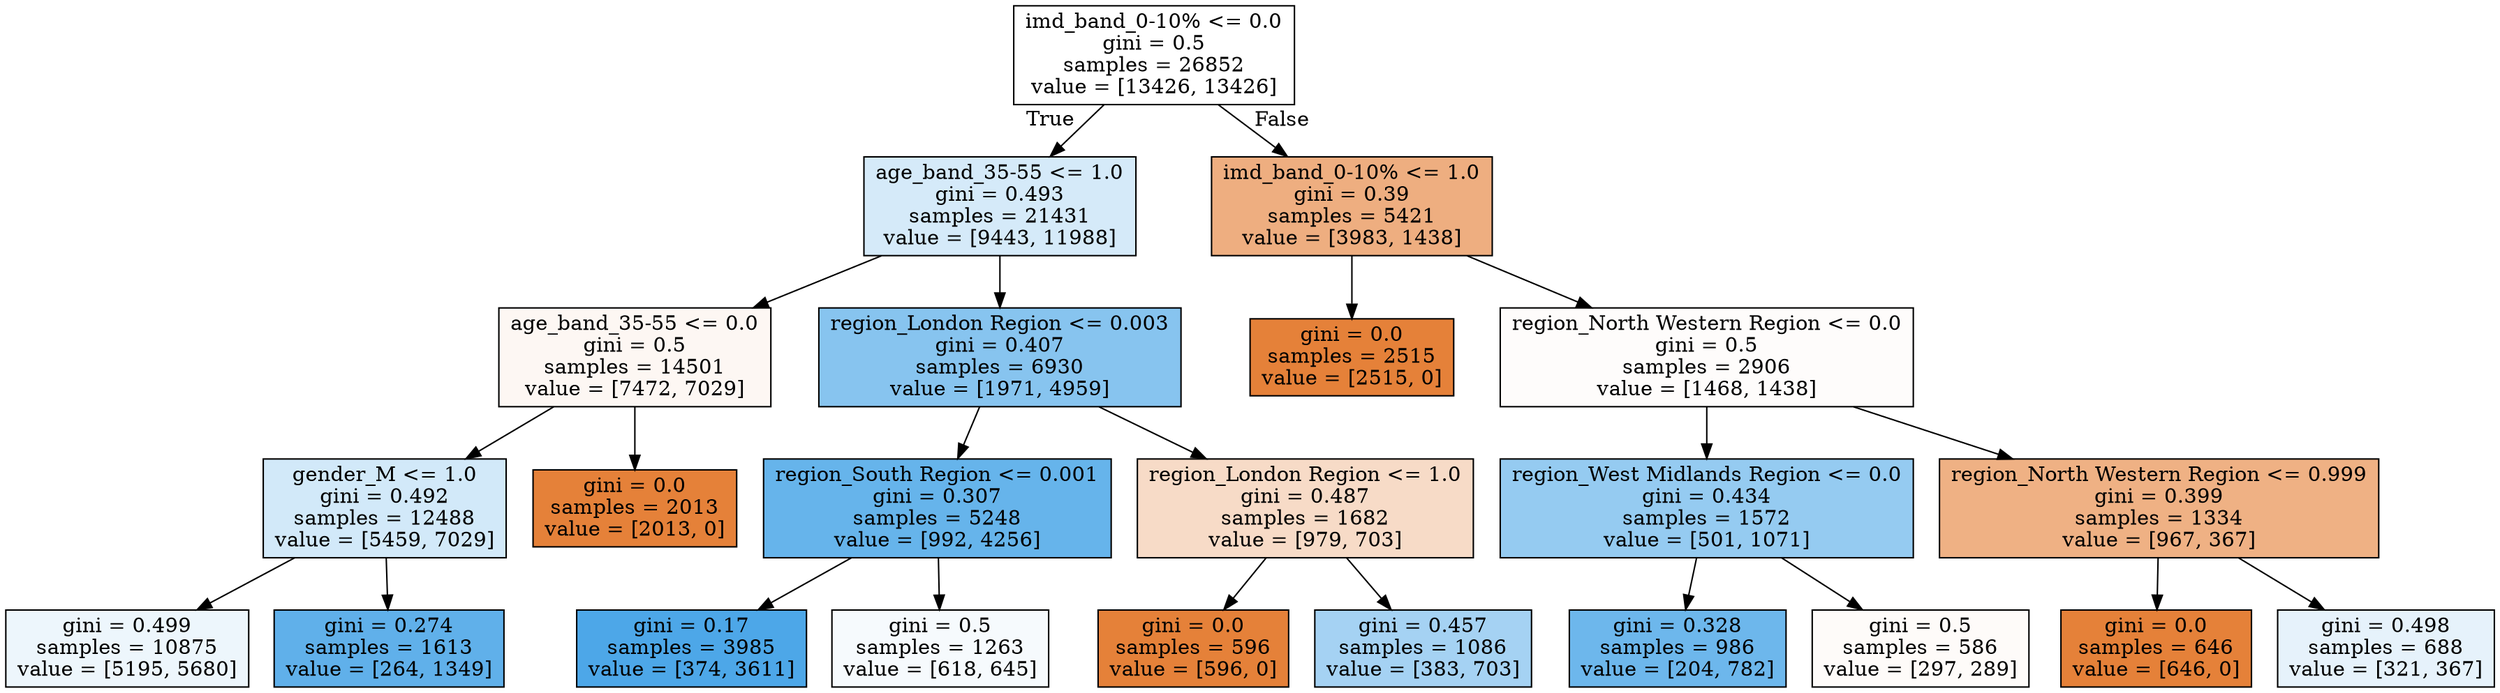 digraph Tree {
node [shape=box, style="filled", color="black"] ;
0 [label="imd_band_0-10% <= 0.0\ngini = 0.5\nsamples = 26852\nvalue = [13426, 13426]", fillcolor="#e5813900"] ;
1 [label="age_band_35-55 <= 1.0\ngini = 0.493\nsamples = 21431\nvalue = [9443, 11988]", fillcolor="#399de536"] ;
0 -> 1 [labeldistance=2.5, labelangle=45, headlabel="True"] ;
2 [label="age_band_35-55 <= 0.0\ngini = 0.5\nsamples = 14501\nvalue = [7472, 7029]", fillcolor="#e581390f"] ;
1 -> 2 ;
3 [label="gender_M <= 1.0\ngini = 0.492\nsamples = 12488\nvalue = [5459, 7029]", fillcolor="#399de539"] ;
2 -> 3 ;
4 [label="gini = 0.499\nsamples = 10875\nvalue = [5195, 5680]", fillcolor="#399de516"] ;
3 -> 4 ;
5 [label="gini = 0.274\nsamples = 1613\nvalue = [264, 1349]", fillcolor="#399de5cd"] ;
3 -> 5 ;
6 [label="gini = 0.0\nsamples = 2013\nvalue = [2013, 0]", fillcolor="#e58139ff"] ;
2 -> 6 ;
7 [label="region_London Region <= 0.003\ngini = 0.407\nsamples = 6930\nvalue = [1971, 4959]", fillcolor="#399de59a"] ;
1 -> 7 ;
8 [label="region_South Region <= 0.001\ngini = 0.307\nsamples = 5248\nvalue = [992, 4256]", fillcolor="#399de5c4"] ;
7 -> 8 ;
9 [label="gini = 0.17\nsamples = 3985\nvalue = [374, 3611]", fillcolor="#399de5e5"] ;
8 -> 9 ;
10 [label="gini = 0.5\nsamples = 1263\nvalue = [618, 645]", fillcolor="#399de50b"] ;
8 -> 10 ;
11 [label="region_London Region <= 1.0\ngini = 0.487\nsamples = 1682\nvalue = [979, 703]", fillcolor="#e5813948"] ;
7 -> 11 ;
12 [label="gini = 0.0\nsamples = 596\nvalue = [596, 0]", fillcolor="#e58139ff"] ;
11 -> 12 ;
13 [label="gini = 0.457\nsamples = 1086\nvalue = [383, 703]", fillcolor="#399de574"] ;
11 -> 13 ;
14 [label="imd_band_0-10% <= 1.0\ngini = 0.39\nsamples = 5421\nvalue = [3983, 1438]", fillcolor="#e58139a3"] ;
0 -> 14 [labeldistance=2.5, labelangle=-45, headlabel="False"] ;
15 [label="gini = 0.0\nsamples = 2515\nvalue = [2515, 0]", fillcolor="#e58139ff"] ;
14 -> 15 ;
16 [label="region_North Western Region <= 0.0\ngini = 0.5\nsamples = 2906\nvalue = [1468, 1438]", fillcolor="#e5813905"] ;
14 -> 16 ;
17 [label="region_West Midlands Region <= 0.0\ngini = 0.434\nsamples = 1572\nvalue = [501, 1071]", fillcolor="#399de588"] ;
16 -> 17 ;
18 [label="gini = 0.328\nsamples = 986\nvalue = [204, 782]", fillcolor="#399de5bc"] ;
17 -> 18 ;
19 [label="gini = 0.5\nsamples = 586\nvalue = [297, 289]", fillcolor="#e5813907"] ;
17 -> 19 ;
20 [label="region_North Western Region <= 0.999\ngini = 0.399\nsamples = 1334\nvalue = [967, 367]", fillcolor="#e581399e"] ;
16 -> 20 ;
21 [label="gini = 0.0\nsamples = 646\nvalue = [646, 0]", fillcolor="#e58139ff"] ;
20 -> 21 ;
22 [label="gini = 0.498\nsamples = 688\nvalue = [321, 367]", fillcolor="#399de520"] ;
20 -> 22 ;
}
